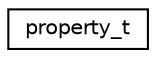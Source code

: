 digraph G
{
  edge [fontname="Helvetica",fontsize="10",labelfontname="Helvetica",labelfontsize="10"];
  node [fontname="Helvetica",fontsize="10",shape=record];
  rankdir="LR";
  Node1 [label="property_t",height=0.2,width=0.4,color="black", fillcolor="white", style="filled",URL="$structproperty__t.html"];
}
